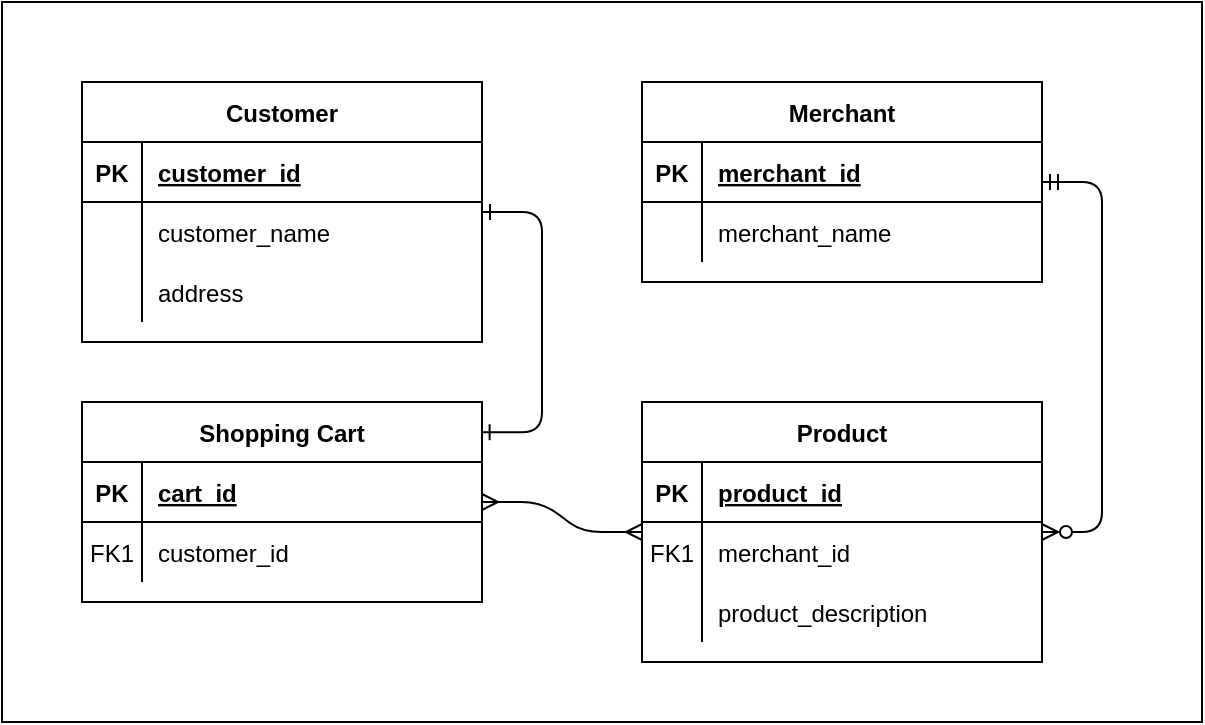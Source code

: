 <mxfile version="15.1.1" type="device"><diagram id="R2lEEEUBdFMjLlhIrx00" name="Page-1"><mxGraphModel dx="812" dy="466" grid="1" gridSize="10" guides="1" tooltips="1" connect="1" arrows="1" fold="1" page="1" pageScale="1" pageWidth="850" pageHeight="1100" math="0" shadow="0" extFonts="Permanent Marker^https://fonts.googleapis.com/css?family=Permanent+Marker"><root><mxCell id="0"/><mxCell id="1" parent="0"/><mxCell id="v7OM2-o_53WlvCSG9nZq-7" value="" style="rounded=0;whiteSpace=wrap;html=1;" vertex="1" parent="1"><mxGeometry y="120" width="600" height="360" as="geometry"/></mxCell><mxCell id="C-vyLk0tnHw3VtMMgP7b-2" value="Shopping Cart" style="shape=table;startSize=30;container=1;collapsible=1;childLayout=tableLayout;fixedRows=1;rowLines=0;fontStyle=1;align=center;resizeLast=1;" parent="1" vertex="1"><mxGeometry x="40" y="320" width="200" height="100" as="geometry"/></mxCell><mxCell id="C-vyLk0tnHw3VtMMgP7b-3" value="" style="shape=partialRectangle;collapsible=0;dropTarget=0;pointerEvents=0;fillColor=none;points=[[0,0.5],[1,0.5]];portConstraint=eastwest;top=0;left=0;right=0;bottom=1;" parent="C-vyLk0tnHw3VtMMgP7b-2" vertex="1"><mxGeometry y="30" width="200" height="30" as="geometry"/></mxCell><mxCell id="C-vyLk0tnHw3VtMMgP7b-4" value="PK" style="shape=partialRectangle;overflow=hidden;connectable=0;fillColor=none;top=0;left=0;bottom=0;right=0;fontStyle=1;" parent="C-vyLk0tnHw3VtMMgP7b-3" vertex="1"><mxGeometry width="30" height="30" as="geometry"/></mxCell><mxCell id="C-vyLk0tnHw3VtMMgP7b-5" value="cart_id" style="shape=partialRectangle;overflow=hidden;connectable=0;fillColor=none;top=0;left=0;bottom=0;right=0;align=left;spacingLeft=6;fontStyle=5;" parent="C-vyLk0tnHw3VtMMgP7b-3" vertex="1"><mxGeometry x="30" width="170" height="30" as="geometry"/></mxCell><mxCell id="C-vyLk0tnHw3VtMMgP7b-6" value="" style="shape=partialRectangle;collapsible=0;dropTarget=0;pointerEvents=0;fillColor=none;points=[[0,0.5],[1,0.5]];portConstraint=eastwest;top=0;left=0;right=0;bottom=0;" parent="C-vyLk0tnHw3VtMMgP7b-2" vertex="1"><mxGeometry y="60" width="200" height="30" as="geometry"/></mxCell><mxCell id="C-vyLk0tnHw3VtMMgP7b-7" value="FK1" style="shape=partialRectangle;overflow=hidden;connectable=0;fillColor=none;top=0;left=0;bottom=0;right=0;" parent="C-vyLk0tnHw3VtMMgP7b-6" vertex="1"><mxGeometry width="30" height="30" as="geometry"/></mxCell><mxCell id="C-vyLk0tnHw3VtMMgP7b-8" value="customer_id" style="shape=partialRectangle;overflow=hidden;connectable=0;fillColor=none;top=0;left=0;bottom=0;right=0;align=left;spacingLeft=6;" parent="C-vyLk0tnHw3VtMMgP7b-6" vertex="1"><mxGeometry x="30" width="170" height="30" as="geometry"/></mxCell><mxCell id="C-vyLk0tnHw3VtMMgP7b-23" value="Customer" style="shape=table;startSize=30;container=1;collapsible=1;childLayout=tableLayout;fixedRows=1;rowLines=0;fontStyle=1;align=center;resizeLast=1;" parent="1" vertex="1"><mxGeometry x="40" y="160" width="200" height="130" as="geometry"/></mxCell><mxCell id="C-vyLk0tnHw3VtMMgP7b-24" value="" style="shape=partialRectangle;collapsible=0;dropTarget=0;pointerEvents=0;fillColor=none;points=[[0,0.5],[1,0.5]];portConstraint=eastwest;top=0;left=0;right=0;bottom=1;" parent="C-vyLk0tnHw3VtMMgP7b-23" vertex="1"><mxGeometry y="30" width="200" height="30" as="geometry"/></mxCell><mxCell id="C-vyLk0tnHw3VtMMgP7b-25" value="PK" style="shape=partialRectangle;overflow=hidden;connectable=0;fillColor=none;top=0;left=0;bottom=0;right=0;fontStyle=1;" parent="C-vyLk0tnHw3VtMMgP7b-24" vertex="1"><mxGeometry width="30" height="30" as="geometry"/></mxCell><mxCell id="C-vyLk0tnHw3VtMMgP7b-26" value="customer_id" style="shape=partialRectangle;overflow=hidden;connectable=0;fillColor=none;top=0;left=0;bottom=0;right=0;align=left;spacingLeft=6;fontStyle=5;" parent="C-vyLk0tnHw3VtMMgP7b-24" vertex="1"><mxGeometry x="30" width="170" height="30" as="geometry"/></mxCell><mxCell id="C-vyLk0tnHw3VtMMgP7b-27" value="" style="shape=partialRectangle;collapsible=0;dropTarget=0;pointerEvents=0;fillColor=none;points=[[0,0.5],[1,0.5]];portConstraint=eastwest;top=0;left=0;right=0;bottom=0;" parent="C-vyLk0tnHw3VtMMgP7b-23" vertex="1"><mxGeometry y="60" width="200" height="30" as="geometry"/></mxCell><mxCell id="C-vyLk0tnHw3VtMMgP7b-28" value="" style="shape=partialRectangle;overflow=hidden;connectable=0;fillColor=none;top=0;left=0;bottom=0;right=0;" parent="C-vyLk0tnHw3VtMMgP7b-27" vertex="1"><mxGeometry width="30" height="30" as="geometry"/></mxCell><mxCell id="C-vyLk0tnHw3VtMMgP7b-29" value="customer_name" style="shape=partialRectangle;overflow=hidden;connectable=0;fillColor=none;top=0;left=0;bottom=0;right=0;align=left;spacingLeft=6;" parent="C-vyLk0tnHw3VtMMgP7b-27" vertex="1"><mxGeometry x="30" width="170" height="30" as="geometry"/></mxCell><mxCell id="v7OM2-o_53WlvCSG9nZq-4" value="" style="shape=partialRectangle;collapsible=0;dropTarget=0;pointerEvents=0;fillColor=none;points=[[0,0.5],[1,0.5]];portConstraint=eastwest;top=0;left=0;right=0;bottom=0;" vertex="1" parent="C-vyLk0tnHw3VtMMgP7b-23"><mxGeometry y="90" width="200" height="30" as="geometry"/></mxCell><mxCell id="v7OM2-o_53WlvCSG9nZq-5" value="" style="shape=partialRectangle;overflow=hidden;connectable=0;fillColor=none;top=0;left=0;bottom=0;right=0;" vertex="1" parent="v7OM2-o_53WlvCSG9nZq-4"><mxGeometry width="30" height="30" as="geometry"/></mxCell><mxCell id="v7OM2-o_53WlvCSG9nZq-6" value="address" style="shape=partialRectangle;overflow=hidden;connectable=0;fillColor=none;top=0;left=0;bottom=0;right=0;align=left;spacingLeft=6;" vertex="1" parent="v7OM2-o_53WlvCSG9nZq-4"><mxGeometry x="30" width="170" height="30" as="geometry"/></mxCell><mxCell id="_d9sYDZAIImAsXp6DIQm-1" value="Product" style="shape=table;startSize=30;container=1;collapsible=1;childLayout=tableLayout;fixedRows=1;rowLines=0;fontStyle=1;align=center;resizeLast=1;" parent="1" vertex="1"><mxGeometry x="320" y="320" width="200" height="130" as="geometry"/></mxCell><mxCell id="_d9sYDZAIImAsXp6DIQm-2" value="" style="shape=partialRectangle;collapsible=0;dropTarget=0;pointerEvents=0;fillColor=none;points=[[0,0.5],[1,0.5]];portConstraint=eastwest;top=0;left=0;right=0;bottom=1;" parent="_d9sYDZAIImAsXp6DIQm-1" vertex="1"><mxGeometry y="30" width="200" height="30" as="geometry"/></mxCell><mxCell id="_d9sYDZAIImAsXp6DIQm-3" value="PK" style="shape=partialRectangle;overflow=hidden;connectable=0;fillColor=none;top=0;left=0;bottom=0;right=0;fontStyle=1;" parent="_d9sYDZAIImAsXp6DIQm-2" vertex="1"><mxGeometry width="30" height="30" as="geometry"/></mxCell><mxCell id="_d9sYDZAIImAsXp6DIQm-4" value="product_id" style="shape=partialRectangle;overflow=hidden;connectable=0;fillColor=none;top=0;left=0;bottom=0;right=0;align=left;spacingLeft=6;fontStyle=5;" parent="_d9sYDZAIImAsXp6DIQm-2" vertex="1"><mxGeometry x="30" width="170" height="30" as="geometry"/></mxCell><mxCell id="_d9sYDZAIImAsXp6DIQm-5" value="" style="shape=partialRectangle;collapsible=0;dropTarget=0;pointerEvents=0;fillColor=none;points=[[0,0.5],[1,0.5]];portConstraint=eastwest;top=0;left=0;right=0;bottom=0;" parent="_d9sYDZAIImAsXp6DIQm-1" vertex="1"><mxGeometry y="60" width="200" height="30" as="geometry"/></mxCell><mxCell id="_d9sYDZAIImAsXp6DIQm-6" value="FK1" style="shape=partialRectangle;overflow=hidden;connectable=0;fillColor=none;top=0;left=0;bottom=0;right=0;" parent="_d9sYDZAIImAsXp6DIQm-5" vertex="1"><mxGeometry width="30" height="30" as="geometry"/></mxCell><mxCell id="_d9sYDZAIImAsXp6DIQm-7" value="merchant_id" style="shape=partialRectangle;overflow=hidden;connectable=0;fillColor=none;top=0;left=0;bottom=0;right=0;align=left;spacingLeft=6;" parent="_d9sYDZAIImAsXp6DIQm-5" vertex="1"><mxGeometry x="30" width="170" height="30" as="geometry"/></mxCell><mxCell id="_d9sYDZAIImAsXp6DIQm-8" value="" style="shape=partialRectangle;collapsible=0;dropTarget=0;pointerEvents=0;fillColor=none;points=[[0,0.5],[1,0.5]];portConstraint=eastwest;top=0;left=0;right=0;bottom=0;" parent="_d9sYDZAIImAsXp6DIQm-1" vertex="1"><mxGeometry y="90" width="200" height="30" as="geometry"/></mxCell><mxCell id="_d9sYDZAIImAsXp6DIQm-9" value="" style="shape=partialRectangle;overflow=hidden;connectable=0;fillColor=none;top=0;left=0;bottom=0;right=0;" parent="_d9sYDZAIImAsXp6DIQm-8" vertex="1"><mxGeometry width="30" height="30" as="geometry"/></mxCell><mxCell id="_d9sYDZAIImAsXp6DIQm-10" value="product_description" style="shape=partialRectangle;overflow=hidden;connectable=0;fillColor=none;top=0;left=0;bottom=0;right=0;align=left;spacingLeft=6;" parent="_d9sYDZAIImAsXp6DIQm-8" vertex="1"><mxGeometry x="30" width="170" height="30" as="geometry"/></mxCell><mxCell id="_d9sYDZAIImAsXp6DIQm-11" value="Merchant" style="shape=table;startSize=30;container=1;collapsible=1;childLayout=tableLayout;fixedRows=1;rowLines=0;fontStyle=1;align=center;resizeLast=1;" parent="1" vertex="1"><mxGeometry x="320" y="160" width="200" height="100" as="geometry"/></mxCell><mxCell id="_d9sYDZAIImAsXp6DIQm-12" value="" style="shape=partialRectangle;collapsible=0;dropTarget=0;pointerEvents=0;fillColor=none;points=[[0,0.5],[1,0.5]];portConstraint=eastwest;top=0;left=0;right=0;bottom=1;" parent="_d9sYDZAIImAsXp6DIQm-11" vertex="1"><mxGeometry y="30" width="200" height="30" as="geometry"/></mxCell><mxCell id="_d9sYDZAIImAsXp6DIQm-13" value="PK" style="shape=partialRectangle;overflow=hidden;connectable=0;fillColor=none;top=0;left=0;bottom=0;right=0;fontStyle=1;" parent="_d9sYDZAIImAsXp6DIQm-12" vertex="1"><mxGeometry width="30" height="30" as="geometry"/></mxCell><mxCell id="_d9sYDZAIImAsXp6DIQm-14" value="merchant_id" style="shape=partialRectangle;overflow=hidden;connectable=0;fillColor=none;top=0;left=0;bottom=0;right=0;align=left;spacingLeft=6;fontStyle=5;" parent="_d9sYDZAIImAsXp6DIQm-12" vertex="1"><mxGeometry x="30" width="170" height="30" as="geometry"/></mxCell><mxCell id="_d9sYDZAIImAsXp6DIQm-15" value="" style="shape=partialRectangle;collapsible=0;dropTarget=0;pointerEvents=0;fillColor=none;points=[[0,0.5],[1,0.5]];portConstraint=eastwest;top=0;left=0;right=0;bottom=0;" parent="_d9sYDZAIImAsXp6DIQm-11" vertex="1"><mxGeometry y="60" width="200" height="30" as="geometry"/></mxCell><mxCell id="_d9sYDZAIImAsXp6DIQm-16" value="" style="shape=partialRectangle;overflow=hidden;connectable=0;fillColor=none;top=0;left=0;bottom=0;right=0;" parent="_d9sYDZAIImAsXp6DIQm-15" vertex="1"><mxGeometry width="30" height="30" as="geometry"/></mxCell><mxCell id="_d9sYDZAIImAsXp6DIQm-17" value="merchant_name" style="shape=partialRectangle;overflow=hidden;connectable=0;fillColor=none;top=0;left=0;bottom=0;right=0;align=left;spacingLeft=6;" parent="_d9sYDZAIImAsXp6DIQm-15" vertex="1"><mxGeometry x="30" width="170" height="30" as="geometry"/></mxCell><mxCell id="v7OM2-o_53WlvCSG9nZq-1" value="" style="edgeStyle=entityRelationEdgeStyle;fontSize=12;html=1;endArrow=ERone;endFill=1;startArrow=ERone;startFill=0;entryX=0.999;entryY=0.151;entryDx=0;entryDy=0;entryPerimeter=0;" edge="1" parent="1" source="C-vyLk0tnHw3VtMMgP7b-23" target="C-vyLk0tnHw3VtMMgP7b-2"><mxGeometry width="100" height="100" relative="1" as="geometry"><mxPoint x="325" y="310" as="sourcePoint"/><mxPoint x="425" y="210" as="targetPoint"/></mxGeometry></mxCell><mxCell id="v7OM2-o_53WlvCSG9nZq-2" value="" style="edgeStyle=entityRelationEdgeStyle;fontSize=12;html=1;endArrow=ERmany;startArrow=ERmany;" edge="1" parent="1" source="C-vyLk0tnHw3VtMMgP7b-2" target="_d9sYDZAIImAsXp6DIQm-1"><mxGeometry width="100" height="100" relative="1" as="geometry"><mxPoint x="320" y="410" as="sourcePoint"/><mxPoint x="420" y="310" as="targetPoint"/></mxGeometry></mxCell><mxCell id="v7OM2-o_53WlvCSG9nZq-3" value="" style="edgeStyle=entityRelationEdgeStyle;fontSize=12;html=1;endArrow=ERzeroToMany;startArrow=ERmandOne;" edge="1" parent="1" source="_d9sYDZAIImAsXp6DIQm-11" target="_d9sYDZAIImAsXp6DIQm-1"><mxGeometry width="100" height="100" relative="1" as="geometry"><mxPoint x="320" y="290" as="sourcePoint"/><mxPoint x="420" y="190" as="targetPoint"/></mxGeometry></mxCell></root></mxGraphModel></diagram></mxfile>